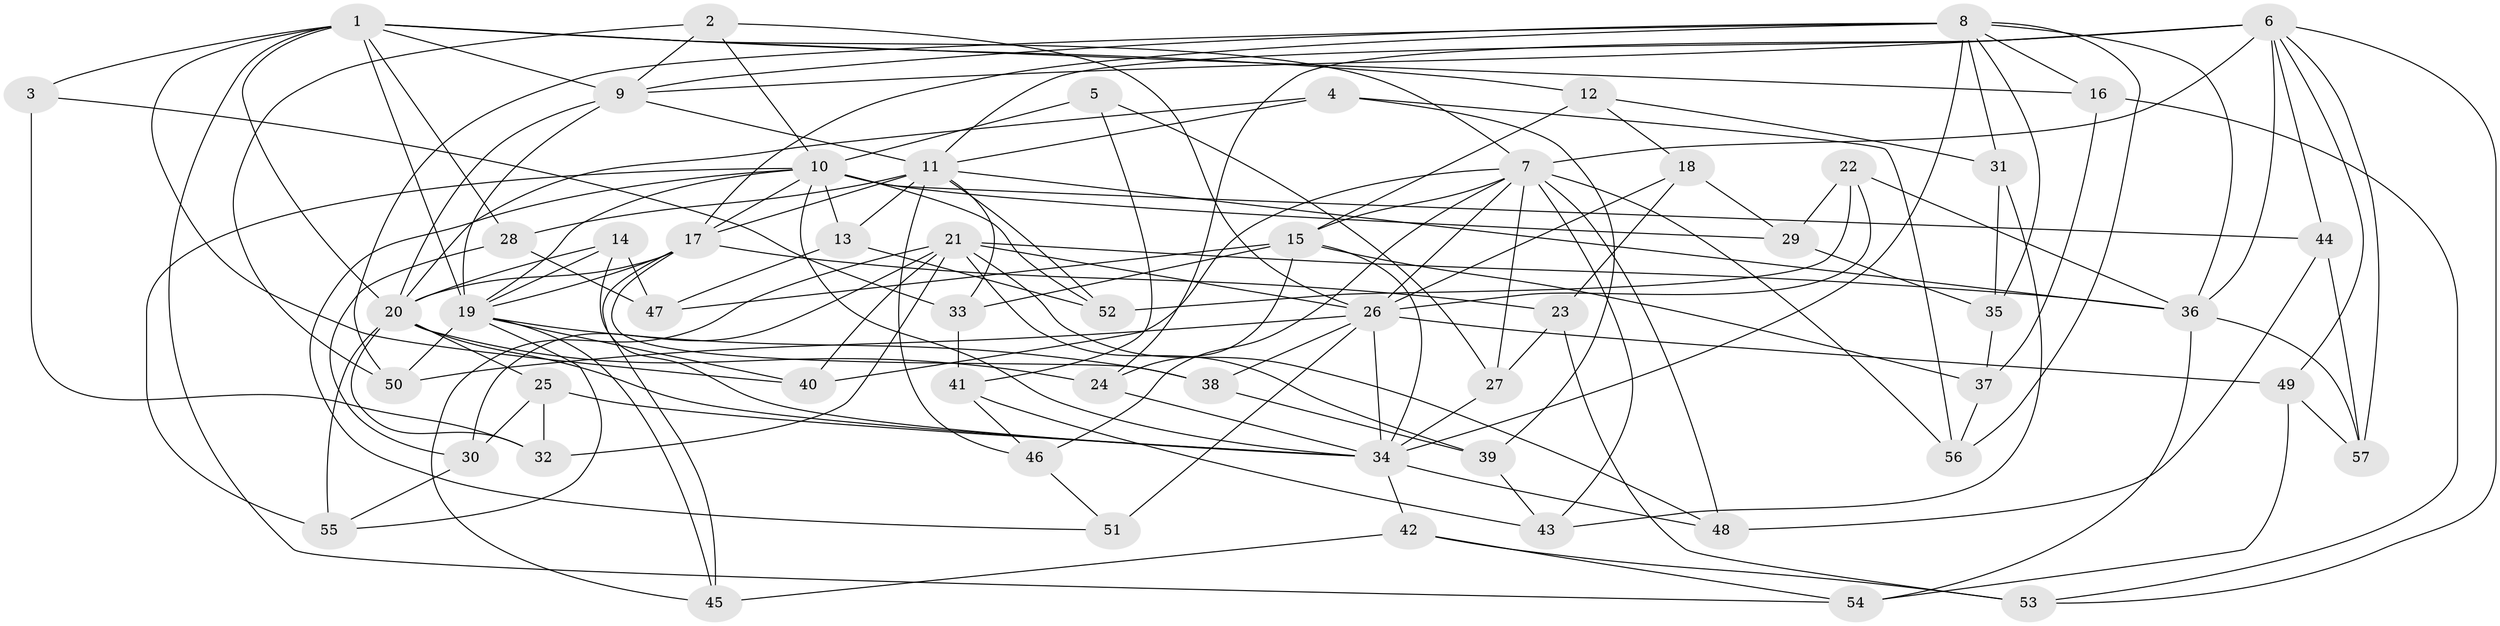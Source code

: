 // original degree distribution, {4: 1.0}
// Generated by graph-tools (version 1.1) at 2025/37/03/09/25 02:37:51]
// undirected, 57 vertices, 151 edges
graph export_dot {
graph [start="1"]
  node [color=gray90,style=filled];
  1;
  2;
  3;
  4;
  5;
  6;
  7;
  8;
  9;
  10;
  11;
  12;
  13;
  14;
  15;
  16;
  17;
  18;
  19;
  20;
  21;
  22;
  23;
  24;
  25;
  26;
  27;
  28;
  29;
  30;
  31;
  32;
  33;
  34;
  35;
  36;
  37;
  38;
  39;
  40;
  41;
  42;
  43;
  44;
  45;
  46;
  47;
  48;
  49;
  50;
  51;
  52;
  53;
  54;
  55;
  56;
  57;
  1 -- 3 [weight=2.0];
  1 -- 7 [weight=1.0];
  1 -- 9 [weight=2.0];
  1 -- 12 [weight=1.0];
  1 -- 16 [weight=1.0];
  1 -- 19 [weight=1.0];
  1 -- 20 [weight=1.0];
  1 -- 28 [weight=1.0];
  1 -- 40 [weight=1.0];
  1 -- 54 [weight=1.0];
  2 -- 9 [weight=1.0];
  2 -- 10 [weight=1.0];
  2 -- 26 [weight=1.0];
  2 -- 50 [weight=1.0];
  3 -- 32 [weight=1.0];
  3 -- 33 [weight=1.0];
  4 -- 11 [weight=1.0];
  4 -- 20 [weight=1.0];
  4 -- 39 [weight=1.0];
  4 -- 56 [weight=1.0];
  5 -- 10 [weight=2.0];
  5 -- 27 [weight=1.0];
  5 -- 41 [weight=1.0];
  6 -- 7 [weight=1.0];
  6 -- 9 [weight=1.0];
  6 -- 11 [weight=1.0];
  6 -- 24 [weight=1.0];
  6 -- 36 [weight=2.0];
  6 -- 44 [weight=1.0];
  6 -- 49 [weight=1.0];
  6 -- 53 [weight=1.0];
  6 -- 57 [weight=1.0];
  7 -- 15 [weight=1.0];
  7 -- 26 [weight=1.0];
  7 -- 27 [weight=1.0];
  7 -- 40 [weight=1.0];
  7 -- 43 [weight=1.0];
  7 -- 46 [weight=1.0];
  7 -- 48 [weight=1.0];
  7 -- 56 [weight=1.0];
  8 -- 9 [weight=1.0];
  8 -- 16 [weight=1.0];
  8 -- 17 [weight=2.0];
  8 -- 31 [weight=1.0];
  8 -- 34 [weight=1.0];
  8 -- 35 [weight=1.0];
  8 -- 36 [weight=1.0];
  8 -- 50 [weight=1.0];
  8 -- 56 [weight=1.0];
  9 -- 11 [weight=1.0];
  9 -- 19 [weight=1.0];
  9 -- 20 [weight=1.0];
  10 -- 13 [weight=1.0];
  10 -- 17 [weight=1.0];
  10 -- 19 [weight=1.0];
  10 -- 29 [weight=1.0];
  10 -- 34 [weight=1.0];
  10 -- 44 [weight=1.0];
  10 -- 51 [weight=1.0];
  10 -- 52 [weight=1.0];
  10 -- 55 [weight=1.0];
  11 -- 13 [weight=1.0];
  11 -- 17 [weight=1.0];
  11 -- 28 [weight=1.0];
  11 -- 33 [weight=1.0];
  11 -- 36 [weight=1.0];
  11 -- 46 [weight=1.0];
  11 -- 52 [weight=1.0];
  12 -- 15 [weight=1.0];
  12 -- 18 [weight=1.0];
  12 -- 31 [weight=1.0];
  13 -- 47 [weight=1.0];
  13 -- 52 [weight=1.0];
  14 -- 19 [weight=1.0];
  14 -- 20 [weight=1.0];
  14 -- 34 [weight=1.0];
  14 -- 47 [weight=1.0];
  15 -- 24 [weight=2.0];
  15 -- 33 [weight=1.0];
  15 -- 34 [weight=1.0];
  15 -- 37 [weight=1.0];
  15 -- 47 [weight=1.0];
  16 -- 37 [weight=1.0];
  16 -- 53 [weight=1.0];
  17 -- 19 [weight=1.0];
  17 -- 20 [weight=2.0];
  17 -- 23 [weight=1.0];
  17 -- 38 [weight=1.0];
  17 -- 45 [weight=1.0];
  18 -- 23 [weight=1.0];
  18 -- 26 [weight=1.0];
  18 -- 29 [weight=1.0];
  19 -- 38 [weight=1.0];
  19 -- 40 [weight=1.0];
  19 -- 45 [weight=1.0];
  19 -- 50 [weight=1.0];
  19 -- 55 [weight=1.0];
  20 -- 24 [weight=2.0];
  20 -- 25 [weight=1.0];
  20 -- 32 [weight=1.0];
  20 -- 34 [weight=1.0];
  20 -- 55 [weight=1.0];
  21 -- 26 [weight=1.0];
  21 -- 30 [weight=1.0];
  21 -- 32 [weight=1.0];
  21 -- 36 [weight=1.0];
  21 -- 39 [weight=1.0];
  21 -- 40 [weight=1.0];
  21 -- 45 [weight=1.0];
  21 -- 48 [weight=1.0];
  22 -- 26 [weight=1.0];
  22 -- 29 [weight=1.0];
  22 -- 36 [weight=1.0];
  22 -- 52 [weight=1.0];
  23 -- 27 [weight=1.0];
  23 -- 53 [weight=1.0];
  24 -- 34 [weight=1.0];
  25 -- 30 [weight=1.0];
  25 -- 32 [weight=1.0];
  25 -- 34 [weight=1.0];
  26 -- 34 [weight=2.0];
  26 -- 38 [weight=1.0];
  26 -- 49 [weight=1.0];
  26 -- 50 [weight=1.0];
  26 -- 51 [weight=2.0];
  27 -- 34 [weight=1.0];
  28 -- 30 [weight=1.0];
  28 -- 47 [weight=1.0];
  29 -- 35 [weight=1.0];
  30 -- 55 [weight=1.0];
  31 -- 35 [weight=1.0];
  31 -- 43 [weight=1.0];
  33 -- 41 [weight=1.0];
  34 -- 42 [weight=1.0];
  34 -- 48 [weight=1.0];
  35 -- 37 [weight=1.0];
  36 -- 54 [weight=1.0];
  36 -- 57 [weight=1.0];
  37 -- 56 [weight=1.0];
  38 -- 39 [weight=1.0];
  39 -- 43 [weight=1.0];
  41 -- 43 [weight=1.0];
  41 -- 46 [weight=1.0];
  42 -- 45 [weight=1.0];
  42 -- 53 [weight=1.0];
  42 -- 54 [weight=1.0];
  44 -- 48 [weight=1.0];
  44 -- 57 [weight=1.0];
  46 -- 51 [weight=1.0];
  49 -- 54 [weight=1.0];
  49 -- 57 [weight=1.0];
}
